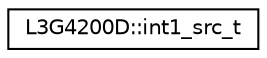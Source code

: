 digraph "Graphical Class Hierarchy"
{
  edge [fontname="Helvetica",fontsize="10",labelfontname="Helvetica",labelfontsize="10"];
  node [fontname="Helvetica",fontsize="10",shape=record];
  rankdir="LR";
  Node1 [label="L3G4200D::int1_src_t",height=0.2,width=0.4,color="black", fillcolor="white", style="filled",URL="$d1/da0/structL3G4200D_1_1int1__src__t.html"];
}
